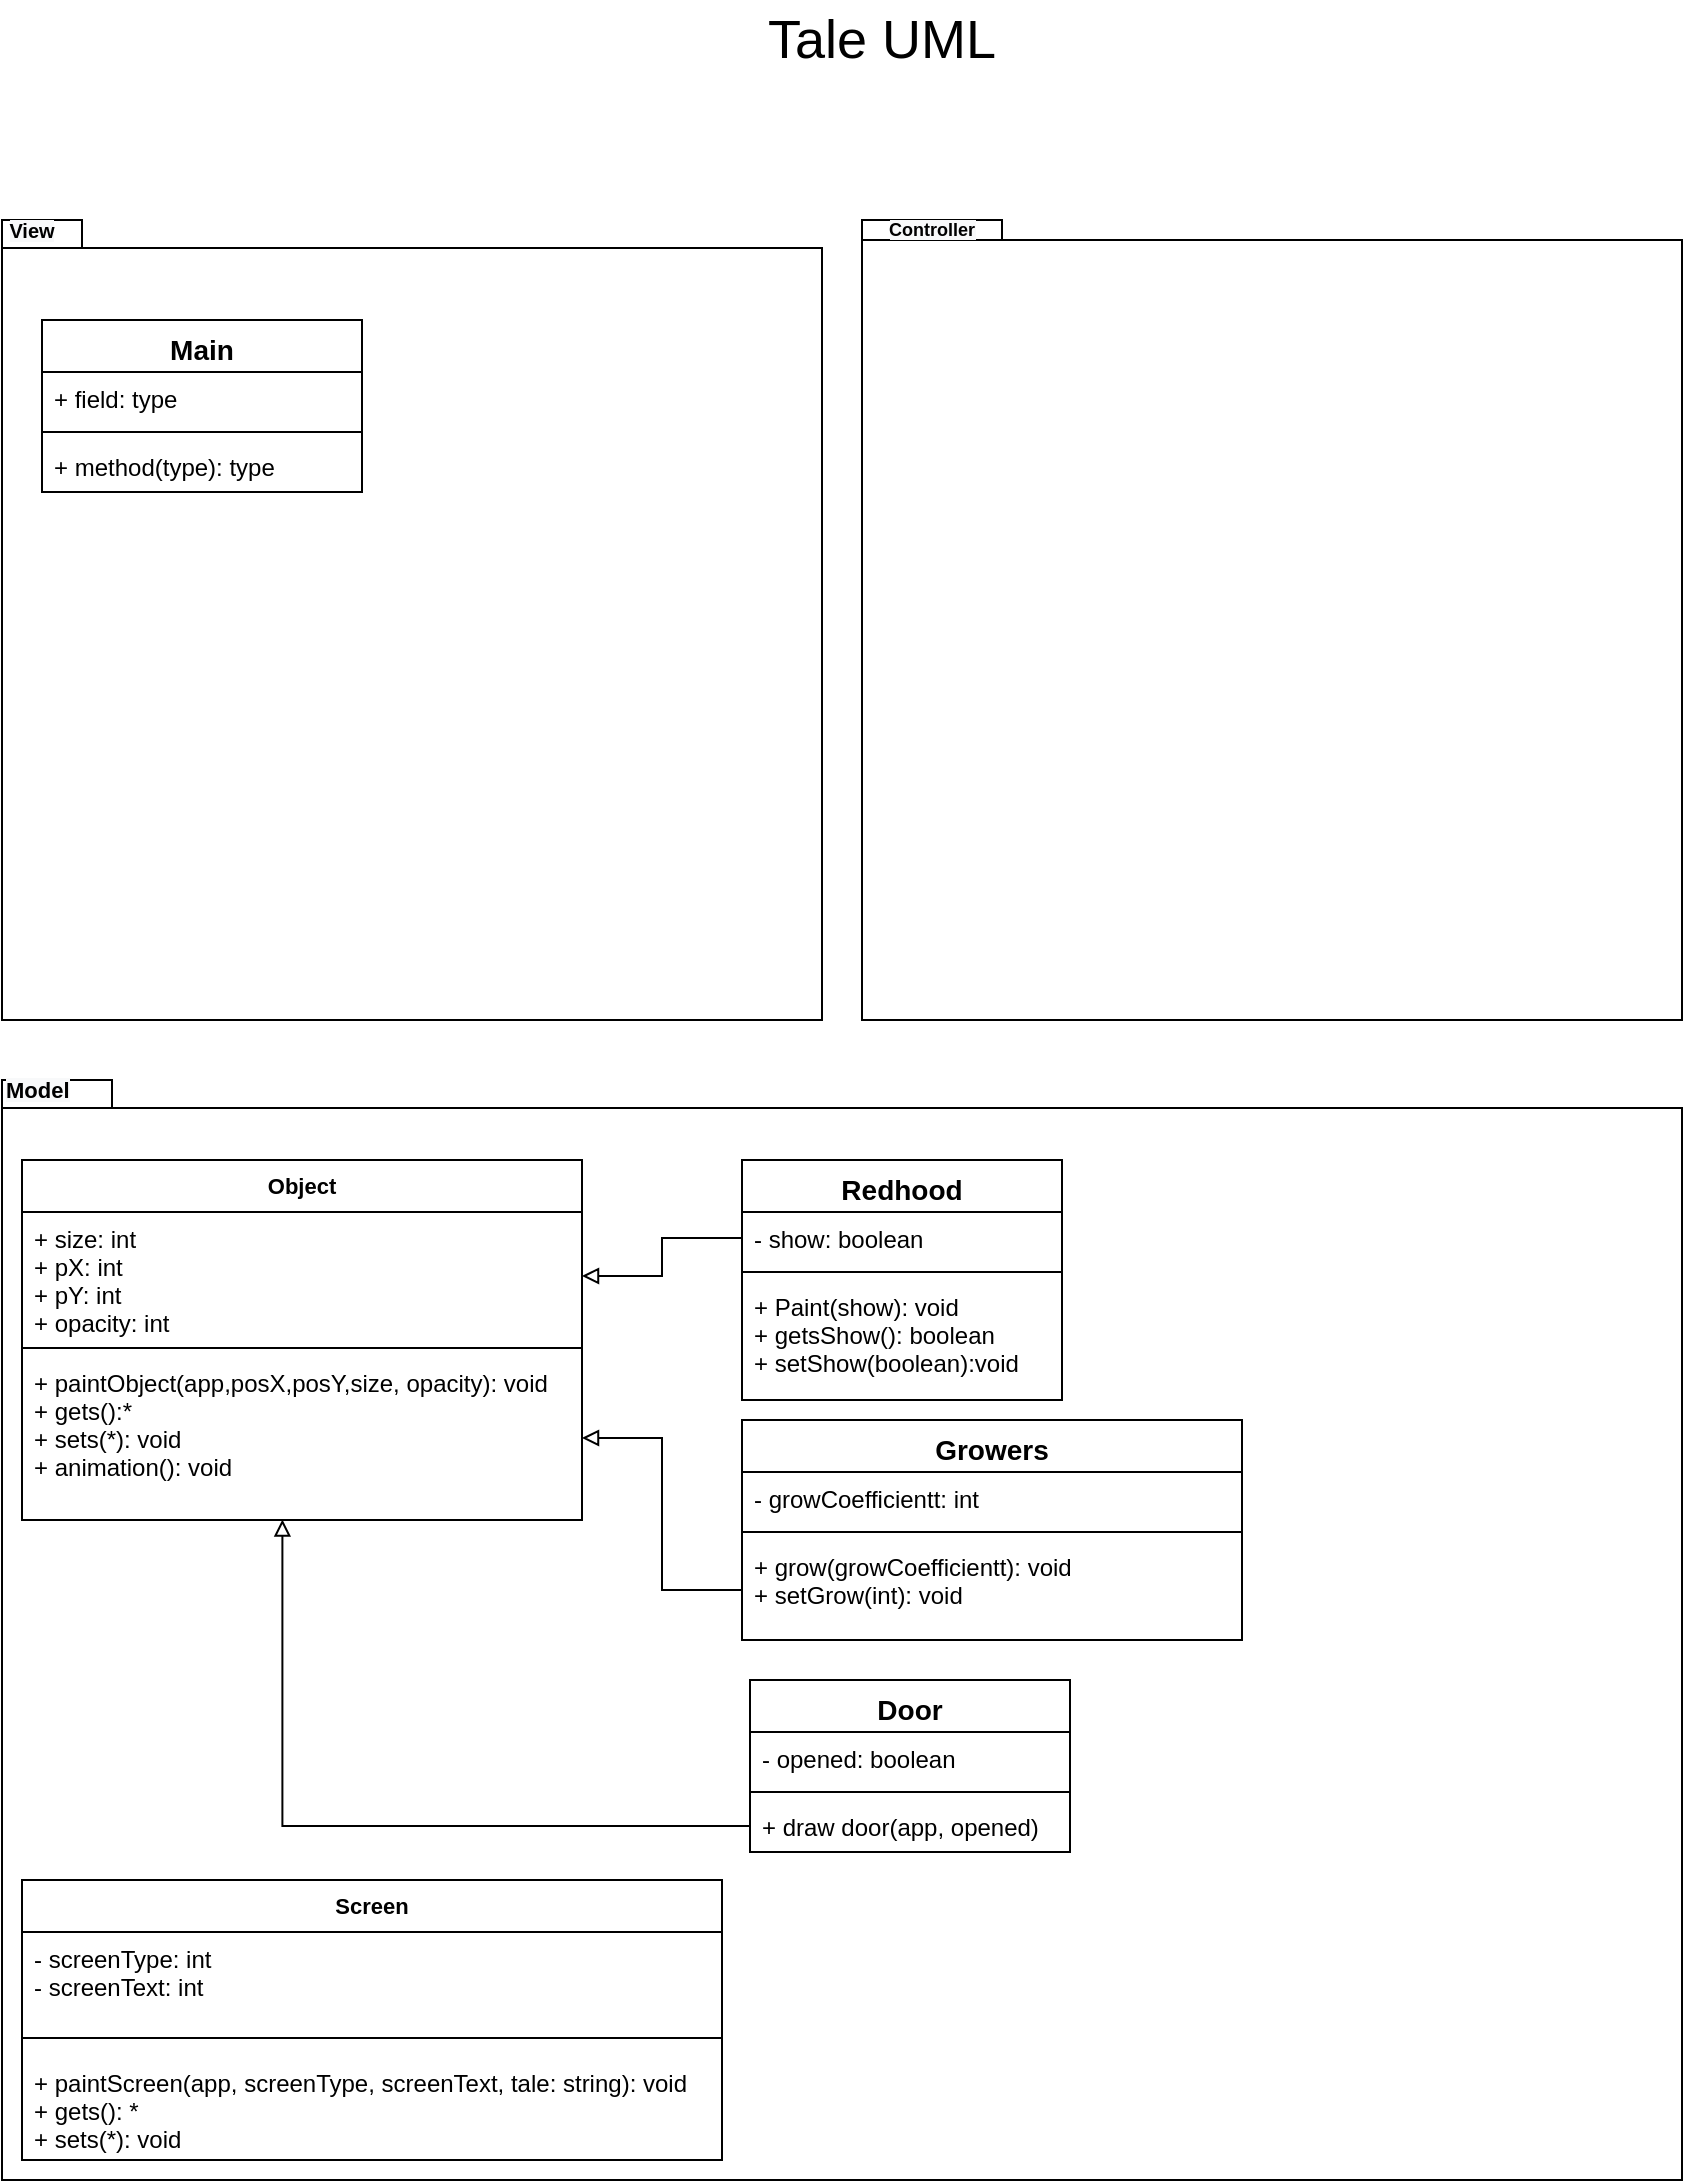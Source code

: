 <mxfile version="14.5.3" type="github">
  <diagram id="C5RBs43oDa-KdzZeNtuy" name="Page-1">
    <mxGraphModel dx="1187" dy="1536" grid="1" gridSize="10" guides="1" tooltips="1" connect="1" arrows="1" fold="1" page="1" pageScale="1" pageWidth="827" pageHeight="1169" math="0" shadow="0">
      <root>
        <mxCell id="WIyWlLk6GJQsqaUBKTNV-0" />
        <mxCell id="WIyWlLk6GJQsqaUBKTNV-1" parent="WIyWlLk6GJQsqaUBKTNV-0" />
        <mxCell id="cpOc_2fqmFp_ZZnLeiUv-3" value="" style="shape=folder;fontStyle=1;spacingTop=10;tabWidth=40;tabHeight=14;tabPosition=left;html=1;" vertex="1" parent="WIyWlLk6GJQsqaUBKTNV-1">
          <mxGeometry x="40" y="170" width="410" height="400" as="geometry" />
        </mxCell>
        <mxCell id="cpOc_2fqmFp_ZZnLeiUv-4" value="&amp;nbsp;" style="shape=folder;fontStyle=1;spacingTop=10;tabWidth=40;tabHeight=14;tabPosition=left;html=1;" vertex="1" parent="WIyWlLk6GJQsqaUBKTNV-1">
          <mxGeometry x="40" y="600" width="840" height="550" as="geometry" />
        </mxCell>
        <mxCell id="cpOc_2fqmFp_ZZnLeiUv-5" value="" style="shape=folder;fontStyle=1;spacingTop=10;tabWidth=70;tabHeight=10;tabPosition=left;html=1;" vertex="1" parent="WIyWlLk6GJQsqaUBKTNV-1">
          <mxGeometry x="470" y="170" width="410" height="400" as="geometry" />
        </mxCell>
        <mxCell id="cpOc_2fqmFp_ZZnLeiUv-11" value="&lt;span style=&quot;color: rgb(0 , 0 , 0) ; font-family: &amp;#34;helvetica&amp;#34; ; font-size: 10px ; font-style: normal ; font-weight: 700 ; letter-spacing: normal ; text-indent: 0px ; text-transform: none ; word-spacing: 0px ; background-color: rgb(248 , 249 , 250) ; display: inline ; float: none&quot;&gt;View&lt;/span&gt;" style="text;whiteSpace=wrap;html=1;align=center;verticalAlign=middle;fontSize=10;" vertex="1" parent="WIyWlLk6GJQsqaUBKTNV-1">
          <mxGeometry x="40" y="170" width="30" height="10" as="geometry" />
        </mxCell>
        <mxCell id="cpOc_2fqmFp_ZZnLeiUv-15" value="&lt;span style=&quot;color: rgb(0, 0, 0); font-family: helvetica; font-size: 9px; font-style: normal; font-weight: 700; letter-spacing: normal; text-indent: 0px; text-transform: none; word-spacing: 0px; background-color: rgb(248, 249, 250); display: inline; float: none;&quot;&gt;Controller&lt;/span&gt;" style="text;whiteSpace=wrap;html=1;align=center;verticalAlign=middle;fontSize=9;" vertex="1" parent="WIyWlLk6GJQsqaUBKTNV-1">
          <mxGeometry x="490" y="170" width="30" height="10" as="geometry" />
        </mxCell>
        <mxCell id="cpOc_2fqmFp_ZZnLeiUv-16" value="&lt;meta charset=&quot;utf-8&quot; style=&quot;font-size: 11px;&quot;&gt;&lt;span style=&quot;color: rgb(0, 0, 0); font-family: helvetica; font-size: 11px; font-style: normal; font-weight: 700; letter-spacing: normal; text-align: center; text-indent: 0px; text-transform: none; word-spacing: 0px; background-color: rgb(248, 249, 250); display: inline; float: none;&quot;&gt;Model&lt;/span&gt;" style="text;whiteSpace=wrap;html=1;fontSize=11;verticalAlign=middle;" vertex="1" parent="WIyWlLk6GJQsqaUBKTNV-1">
          <mxGeometry x="40" y="590" width="60" height="30" as="geometry" />
        </mxCell>
        <mxCell id="cpOc_2fqmFp_ZZnLeiUv-17" value="Object" style="swimlane;fontStyle=1;align=center;verticalAlign=top;childLayout=stackLayout;horizontal=1;startSize=26;horizontalStack=0;resizeParent=1;resizeParentMax=0;resizeLast=0;collapsible=1;marginBottom=0;fontSize=11;" vertex="1" parent="WIyWlLk6GJQsqaUBKTNV-1">
          <mxGeometry x="50" y="640" width="280" height="180" as="geometry" />
        </mxCell>
        <mxCell id="cpOc_2fqmFp_ZZnLeiUv-18" value="+ size: int&#xa;+ pX: int&#xa;+ pY: int&#xa;+ opacity: int" style="text;strokeColor=none;fillColor=none;align=left;verticalAlign=top;spacingLeft=4;spacingRight=4;overflow=hidden;rotatable=0;points=[[0,0.5],[1,0.5]];portConstraint=eastwest;" vertex="1" parent="cpOc_2fqmFp_ZZnLeiUv-17">
          <mxGeometry y="26" width="280" height="64" as="geometry" />
        </mxCell>
        <mxCell id="cpOc_2fqmFp_ZZnLeiUv-19" value="" style="line;strokeWidth=1;fillColor=none;align=left;verticalAlign=middle;spacingTop=-1;spacingLeft=3;spacingRight=3;rotatable=0;labelPosition=right;points=[];portConstraint=eastwest;" vertex="1" parent="cpOc_2fqmFp_ZZnLeiUv-17">
          <mxGeometry y="90" width="280" height="8" as="geometry" />
        </mxCell>
        <mxCell id="cpOc_2fqmFp_ZZnLeiUv-20" value="+ paintObject(app,posX,posY,size, opacity): void&#xa;+ gets():*&#xa;+ sets(*): void&#xa;+ animation(): void" style="text;strokeColor=none;fillColor=none;align=left;verticalAlign=top;spacingLeft=4;spacingRight=4;overflow=hidden;rotatable=0;points=[[0,0.5],[1,0.5]];portConstraint=eastwest;" vertex="1" parent="cpOc_2fqmFp_ZZnLeiUv-17">
          <mxGeometry y="98" width="280" height="82" as="geometry" />
        </mxCell>
        <mxCell id="cpOc_2fqmFp_ZZnLeiUv-21" value="Screen" style="swimlane;fontStyle=1;align=center;verticalAlign=top;childLayout=stackLayout;horizontal=1;startSize=26;horizontalStack=0;resizeParent=1;resizeParentMax=0;resizeLast=0;collapsible=1;marginBottom=0;fontSize=11;" vertex="1" parent="WIyWlLk6GJQsqaUBKTNV-1">
          <mxGeometry x="50" y="1000" width="350" height="140" as="geometry" />
        </mxCell>
        <mxCell id="cpOc_2fqmFp_ZZnLeiUv-22" value="- screenType: int&#xa;- screenText: int" style="text;strokeColor=none;fillColor=none;align=left;verticalAlign=top;spacingLeft=4;spacingRight=4;overflow=hidden;rotatable=0;points=[[0,0.5],[1,0.5]];portConstraint=eastwest;" vertex="1" parent="cpOc_2fqmFp_ZZnLeiUv-21">
          <mxGeometry y="26" width="350" height="44" as="geometry" />
        </mxCell>
        <mxCell id="cpOc_2fqmFp_ZZnLeiUv-23" value="" style="line;strokeWidth=1;fillColor=none;align=left;verticalAlign=middle;spacingTop=-1;spacingLeft=3;spacingRight=3;rotatable=0;labelPosition=right;points=[];portConstraint=eastwest;" vertex="1" parent="cpOc_2fqmFp_ZZnLeiUv-21">
          <mxGeometry y="70" width="350" height="18" as="geometry" />
        </mxCell>
        <mxCell id="cpOc_2fqmFp_ZZnLeiUv-24" value="+ paintScreen(app, screenType, screenText, tale: string): void&#xa;+ gets(): *&#xa;+ sets(*): void" style="text;strokeColor=none;fillColor=none;align=left;verticalAlign=top;spacingLeft=4;spacingRight=4;overflow=hidden;rotatable=0;points=[[0,0.5],[1,0.5]];portConstraint=eastwest;" vertex="1" parent="cpOc_2fqmFp_ZZnLeiUv-21">
          <mxGeometry y="88" width="350" height="52" as="geometry" />
        </mxCell>
        <mxCell id="cpOc_2fqmFp_ZZnLeiUv-26" value="Tale UML" style="text;html=1;strokeColor=none;fillColor=none;align=center;verticalAlign=middle;whiteSpace=wrap;rounded=0;fontSize=27;" vertex="1" parent="WIyWlLk6GJQsqaUBKTNV-1">
          <mxGeometry x="300" y="60" width="360" height="40" as="geometry" />
        </mxCell>
        <mxCell id="cpOc_2fqmFp_ZZnLeiUv-27" value="Redhood" style="swimlane;fontStyle=1;align=center;verticalAlign=top;childLayout=stackLayout;horizontal=1;startSize=26;horizontalStack=0;resizeParent=1;resizeParentMax=0;resizeLast=0;collapsible=1;marginBottom=0;fontSize=14;" vertex="1" parent="WIyWlLk6GJQsqaUBKTNV-1">
          <mxGeometry x="410" y="640" width="160" height="120" as="geometry" />
        </mxCell>
        <mxCell id="cpOc_2fqmFp_ZZnLeiUv-28" value="- show: boolean" style="text;strokeColor=none;fillColor=none;align=left;verticalAlign=top;spacingLeft=4;spacingRight=4;overflow=hidden;rotatable=0;points=[[0,0.5],[1,0.5]];portConstraint=eastwest;" vertex="1" parent="cpOc_2fqmFp_ZZnLeiUv-27">
          <mxGeometry y="26" width="160" height="26" as="geometry" />
        </mxCell>
        <mxCell id="cpOc_2fqmFp_ZZnLeiUv-29" value="" style="line;strokeWidth=1;fillColor=none;align=left;verticalAlign=middle;spacingTop=-1;spacingLeft=3;spacingRight=3;rotatable=0;labelPosition=right;points=[];portConstraint=eastwest;" vertex="1" parent="cpOc_2fqmFp_ZZnLeiUv-27">
          <mxGeometry y="52" width="160" height="8" as="geometry" />
        </mxCell>
        <mxCell id="cpOc_2fqmFp_ZZnLeiUv-30" value="+ Paint(show): void&#xa;+ getsShow(): boolean&#xa;+ setShow(boolean):void" style="text;strokeColor=none;fillColor=none;align=left;verticalAlign=top;spacingLeft=4;spacingRight=4;overflow=hidden;rotatable=0;points=[[0,0.5],[1,0.5]];portConstraint=eastwest;" vertex="1" parent="cpOc_2fqmFp_ZZnLeiUv-27">
          <mxGeometry y="60" width="160" height="60" as="geometry" />
        </mxCell>
        <mxCell id="cpOc_2fqmFp_ZZnLeiUv-32" style="edgeStyle=orthogonalEdgeStyle;rounded=0;orthogonalLoop=1;jettySize=auto;html=1;fontSize=14;endArrow=block;endFill=0;" edge="1" parent="WIyWlLk6GJQsqaUBKTNV-1" source="cpOc_2fqmFp_ZZnLeiUv-28" target="cpOc_2fqmFp_ZZnLeiUv-18">
          <mxGeometry relative="1" as="geometry" />
        </mxCell>
        <mxCell id="cpOc_2fqmFp_ZZnLeiUv-33" value="Growers" style="swimlane;fontStyle=1;align=center;verticalAlign=top;childLayout=stackLayout;horizontal=1;startSize=26;horizontalStack=0;resizeParent=1;resizeParentMax=0;resizeLast=0;collapsible=1;marginBottom=0;fontSize=14;" vertex="1" parent="WIyWlLk6GJQsqaUBKTNV-1">
          <mxGeometry x="410" y="770" width="250" height="110" as="geometry" />
        </mxCell>
        <mxCell id="cpOc_2fqmFp_ZZnLeiUv-34" value="- growCoefficientt: int" style="text;strokeColor=none;fillColor=none;align=left;verticalAlign=top;spacingLeft=4;spacingRight=4;overflow=hidden;rotatable=0;points=[[0,0.5],[1,0.5]];portConstraint=eastwest;" vertex="1" parent="cpOc_2fqmFp_ZZnLeiUv-33">
          <mxGeometry y="26" width="250" height="26" as="geometry" />
        </mxCell>
        <mxCell id="cpOc_2fqmFp_ZZnLeiUv-35" value="" style="line;strokeWidth=1;fillColor=none;align=left;verticalAlign=middle;spacingTop=-1;spacingLeft=3;spacingRight=3;rotatable=0;labelPosition=right;points=[];portConstraint=eastwest;" vertex="1" parent="cpOc_2fqmFp_ZZnLeiUv-33">
          <mxGeometry y="52" width="250" height="8" as="geometry" />
        </mxCell>
        <mxCell id="cpOc_2fqmFp_ZZnLeiUv-36" value="+ grow(growCoefficientt): void&#xa;+ setGrow(int): void" style="text;strokeColor=none;fillColor=none;align=left;verticalAlign=top;spacingLeft=4;spacingRight=4;overflow=hidden;rotatable=0;points=[[0,0.5],[1,0.5]];portConstraint=eastwest;" vertex="1" parent="cpOc_2fqmFp_ZZnLeiUv-33">
          <mxGeometry y="60" width="250" height="50" as="geometry" />
        </mxCell>
        <mxCell id="cpOc_2fqmFp_ZZnLeiUv-37" style="edgeStyle=orthogonalEdgeStyle;rounded=0;orthogonalLoop=1;jettySize=auto;html=1;endArrow=block;endFill=0;fontSize=14;" edge="1" parent="WIyWlLk6GJQsqaUBKTNV-1" source="cpOc_2fqmFp_ZZnLeiUv-36" target="cpOc_2fqmFp_ZZnLeiUv-20">
          <mxGeometry relative="1" as="geometry" />
        </mxCell>
        <mxCell id="cpOc_2fqmFp_ZZnLeiUv-51" value="Door" style="swimlane;fontStyle=1;align=center;verticalAlign=top;childLayout=stackLayout;horizontal=1;startSize=26;horizontalStack=0;resizeParent=1;resizeParentMax=0;resizeLast=0;collapsible=1;marginBottom=0;fontSize=14;" vertex="1" parent="WIyWlLk6GJQsqaUBKTNV-1">
          <mxGeometry x="414" y="900" width="160" height="86" as="geometry" />
        </mxCell>
        <mxCell id="cpOc_2fqmFp_ZZnLeiUv-52" value="- opened: boolean" style="text;strokeColor=none;fillColor=none;align=left;verticalAlign=top;spacingLeft=4;spacingRight=4;overflow=hidden;rotatable=0;points=[[0,0.5],[1,0.5]];portConstraint=eastwest;" vertex="1" parent="cpOc_2fqmFp_ZZnLeiUv-51">
          <mxGeometry y="26" width="160" height="26" as="geometry" />
        </mxCell>
        <mxCell id="cpOc_2fqmFp_ZZnLeiUv-53" value="" style="line;strokeWidth=1;fillColor=none;align=left;verticalAlign=middle;spacingTop=-1;spacingLeft=3;spacingRight=3;rotatable=0;labelPosition=right;points=[];portConstraint=eastwest;" vertex="1" parent="cpOc_2fqmFp_ZZnLeiUv-51">
          <mxGeometry y="52" width="160" height="8" as="geometry" />
        </mxCell>
        <mxCell id="cpOc_2fqmFp_ZZnLeiUv-54" value="+ draw door(app, opened)" style="text;strokeColor=none;fillColor=none;align=left;verticalAlign=top;spacingLeft=4;spacingRight=4;overflow=hidden;rotatable=0;points=[[0,0.5],[1,0.5]];portConstraint=eastwest;" vertex="1" parent="cpOc_2fqmFp_ZZnLeiUv-51">
          <mxGeometry y="60" width="160" height="26" as="geometry" />
        </mxCell>
        <mxCell id="cpOc_2fqmFp_ZZnLeiUv-56" style="edgeStyle=orthogonalEdgeStyle;rounded=0;orthogonalLoop=1;jettySize=auto;html=1;entryX=0.465;entryY=0.997;entryDx=0;entryDy=0;entryPerimeter=0;endArrow=block;endFill=0;fontSize=14;" edge="1" parent="WIyWlLk6GJQsqaUBKTNV-1" source="cpOc_2fqmFp_ZZnLeiUv-54" target="cpOc_2fqmFp_ZZnLeiUv-20">
          <mxGeometry relative="1" as="geometry" />
        </mxCell>
        <mxCell id="cpOc_2fqmFp_ZZnLeiUv-57" value="Main" style="swimlane;fontStyle=1;align=center;verticalAlign=top;childLayout=stackLayout;horizontal=1;startSize=26;horizontalStack=0;resizeParent=1;resizeParentMax=0;resizeLast=0;collapsible=1;marginBottom=0;fontSize=14;" vertex="1" parent="WIyWlLk6GJQsqaUBKTNV-1">
          <mxGeometry x="60" y="220" width="160" height="86" as="geometry" />
        </mxCell>
        <mxCell id="cpOc_2fqmFp_ZZnLeiUv-58" value="+ field: type" style="text;strokeColor=none;fillColor=none;align=left;verticalAlign=top;spacingLeft=4;spacingRight=4;overflow=hidden;rotatable=0;points=[[0,0.5],[1,0.5]];portConstraint=eastwest;" vertex="1" parent="cpOc_2fqmFp_ZZnLeiUv-57">
          <mxGeometry y="26" width="160" height="26" as="geometry" />
        </mxCell>
        <mxCell id="cpOc_2fqmFp_ZZnLeiUv-59" value="" style="line;strokeWidth=1;fillColor=none;align=left;verticalAlign=middle;spacingTop=-1;spacingLeft=3;spacingRight=3;rotatable=0;labelPosition=right;points=[];portConstraint=eastwest;" vertex="1" parent="cpOc_2fqmFp_ZZnLeiUv-57">
          <mxGeometry y="52" width="160" height="8" as="geometry" />
        </mxCell>
        <mxCell id="cpOc_2fqmFp_ZZnLeiUv-60" value="+ method(type): type" style="text;strokeColor=none;fillColor=none;align=left;verticalAlign=top;spacingLeft=4;spacingRight=4;overflow=hidden;rotatable=0;points=[[0,0.5],[1,0.5]];portConstraint=eastwest;" vertex="1" parent="cpOc_2fqmFp_ZZnLeiUv-57">
          <mxGeometry y="60" width="160" height="26" as="geometry" />
        </mxCell>
      </root>
    </mxGraphModel>
  </diagram>
</mxfile>
